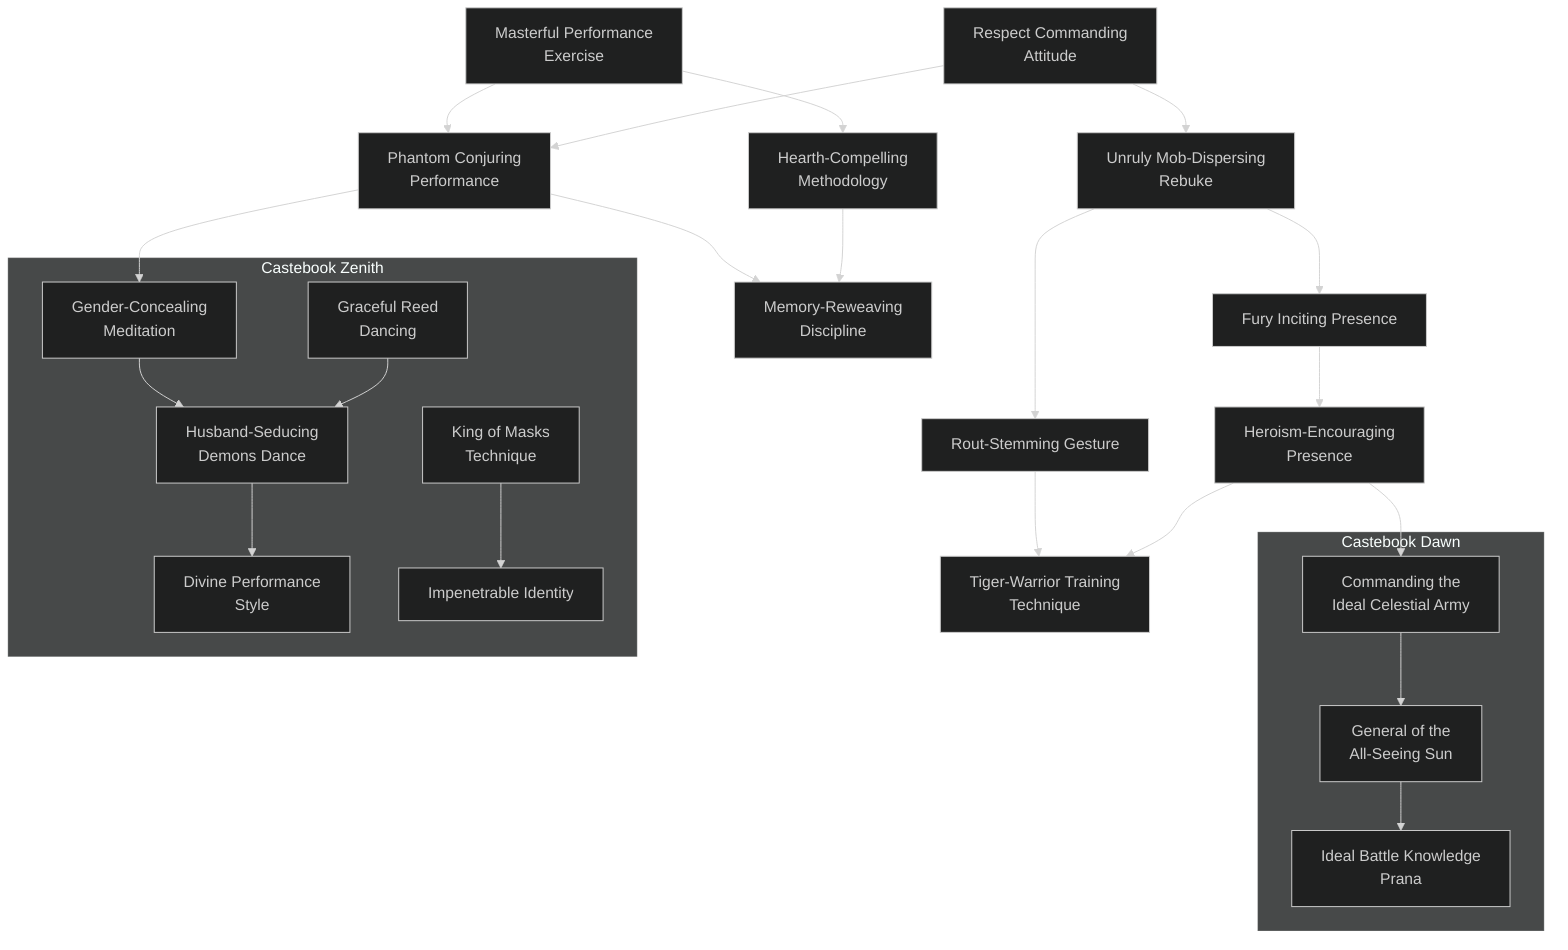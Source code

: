 ---
config:
  theme: dark
---

flowchart TD

    respect_commanding_attitude[Respect Commanding<br>Attitude]
    click respect_commanding_attitude callback "
        Respect Commanding Attitude<br>
        <br>
        Cost: 5 motes<br>
        Duration: One scene<br>
        Type: Simple<br>
        Minimum Performance: 2<br>
        Minimum Essence: 2<br>
        Prerequisite Charms: None<br>
        <br>
        This Charm allows a character to command the respect
        of an audience. While they may not be swayed by his
        arguments or impressed by his performance, they will pay him
        heed and refrain from heckling him or leaving the venue in
        significant numbers prior to the end of the performance.
        "

    unruly_mob_dispersing_rebuke[Unruly Mob-Dispersing<br>Rebuke]
    respect_commanding_attitude --> unruly_mob_dispersing_rebuke
    click unruly_mob_dispersing_rebuke callback "
        Unruly Mob-Dispersing Rebuke<br>
        <br>
        Cost: 8 motes, 1 Willpower<br>
        Duration: Instant<br>
        Type: Simple<br>
        Minimum Performance: 3<br>
        Minimum Essence: 3<br>
        Prerequisite Charms: Respect Commanding Attitude<br>
        <br>
        Violent mobs can endanger even the Exalted. Their numbers
        can drag down even the mightiest of the Chosen, but those who
        compose the mob are probably not normally so violent or dangerous.
        Chances are, the riot has begun over some legitimate grievance
        — laying about with lethal force is likely to cause serious repercussions.
        Through the use of this Charm, a character can deliver astern
        rebuke and shatter the inertia holding an angry mob together.
        Without significant further impetus, the crowd will disperse. This
        Charm does nothing to an organized or disciplined force.
        "

    rout_stemming_gesture[Rout-Stemming Gesture]
    unruly_mob_dispersing_rebuke --> rout_stemming_gesture
    click rout_stemming_gesture callback "
        Rout-Stemming Gesture<br>
        <br>
        Cost: 5 motes, 1 Willpower<br>
        Duration: 3 turns<br>
        Type: Simple<br>
        Minimum Performance: 4<br>
        Minimum Essence: 3<br>
        Prerequisite Charms: Unruly Mob Dispersing Rebuke<br>
        <br>
        If an angry mob is a danger to its victims, then a stampeding
        crowd or a routing unit is a danger to everyone in the
        vicinity. The crush of a panicked crowd will clog a door and
        leave no room for escape, where an orderly exit would have
        saved most or even all of the persons involved. A routing unit
        will shatter, leaving its members vulnerable to attacks that
        could never have been pressed home against the formation.<br>
        When using this Charm, the character burns with an
        incandescent blaze of Essence, radiating power and reassurance.
        All those within a radius of (10 x the Exalted's Essence
        rating) yards are immediately steadied. Those who have failed
        Valor checks can roll again, and characters who must make
        new Valor checks are assumed to succeed. Rout-Stemming
        Gesture can even overcome supernatural panic, such as that
        caused by the Terrifying Apparition of Glory Charm or by the
        anima power of a Dawn Caste Solar Exalted.
        "

    fury_inciting_presence[Fury Inciting Presence]
    unruly_mob_dispersing_rebuke --> fury_inciting_presence
    click fury_inciting_presence callback "
        Fury Inciting Presence<br>
        <br>
        Cost: 8 motes, 1 Willpower<br>
        Duration: One scene<br>
        Type: Simple<br>
        Minimum Performance: 3<br>
        Minimum Essence: 3<br>
        Prerequisite Charms: Unruly Mob Dispersing Rebuke<br>
        <br>
        The persuasive power of an Exalted channeling Essence
        into Social Charms can raise mobs as well as disperse them.
        With 10 to 20 minutes of haranguing a crowd on nearly any
        subject, an Exalted can whip the listeners into an angry mob.
        A mob raised in this fashion lasts a number of hours equal to
        the character's Essence rating but (like a natural mob) will
        disperse if subjected to organized opposition that cannot be
        immediately overwhelmed or if the mob is left idle without
        things to smash or burn for more than 10 or 20 minutes.
        "

    heroism_encouraging_presence[Heroism-Encouraging<br>Presence]
    fury_inciting_presence --> heroism_encouraging_presence
    click heroism_encouraging_presence callback "
        Heroism-Encouraging Presence<br>
        <br>
        Cost: 10 motes, 1 Willpower<br>
        Duration: One scene<br>
        Type: Simple<br>
        Minimum Performance: 4<br>
        Minimum Essence: 3<br>
        Prerequisite Charms: Fury Inciting Presence<br>
        <br>
        The Solar Exalted can inspire far more than simple
        mob violence. An Exalted in battle can radiate the
        confidence and the surety of the Unconquered Sun,
        lifting the souls of those around her and inspiring them
        to feats of great heroism. All friendly troops within a
        radius equal to the character's Essence x 100 yards are
        affected. While subject to this Charm, assume that
        individual soldiers all operate with a bonus die to all
        combat-related dice pools from improved morale and do
        not fail Valor rolls. The effect on the overall outcome of
        the battle is up to the Storyteller to decide, but it should
        have considerable influence.
        "

    tiger_warrior_training_technique[Tiger-Warrior Training<br>Technique]
    rout_stemming_gesture --> tiger_warrior_training_technique
    heroism_encouraging_presence --> tiger_warrior_training_technique
    click tiger_warrior_training_technique callback "
        Tiger-Warrior Training Technique<br>
        <br>
        Cost: 10 motes, 2 Willpower<br>
        Duration: One week<br>
        Type: Simple<br>
        Minimum Performance: 5<br>
        Minimum Essence: 3<br>
        <br>
        Prerequisite Charms: Heroism-Encouraging Presence, Rout-Stemming Gesture
        Actual combat is only the end of a long process that
        begins with the recruitment and training of the soldiers.
        Exalted who know the Tiger- Warrior Training Technique
        Charm can take even the worst gutter-sweepings or bandits
        and train them into a deadly, disciplined fighting
        force. Characters may supervise the training of up to (their
        Essence rating x 100) soldiers in a given week. Soldiers
        trained for one or more months by Exalted using this
        Charm should be treated as elite troops — they are well-disciplined,
        have ratings of at least 3 in the relevant
        combat Abilities, at least one specialty, Valor ratings of at
        least 3 and at least one Physical Attribute at 3. Already-trained
        troops or troops trained for more than one month
        can excel even these ratings.
        "

    masterful_performance_exercise[Masterful Performance<br>Exercise]
    click masterful_performance_exercise callback "
        Masterful Performance Exercise<br>
        <br>
        Cost: 2 motes per success<br>
        Duration: Instant<br>
        Type: Supplemental<br>
        Minimum Performance: 1<br>
        Minimum Essence: 1<br>
        Prerequisite Charms: None<br>
        <br>
        The character channels Essence through his voice or
        his instrument, enhancing his delivery and making the
        final result flow far more effectively than it would natu-
        rally. To use this Charm, the player first makes a regular
        Charisma + Performance roll for the character. Then, the
        player may &quot;buy&quot; additional successes, up to (the character's
        permanent Essence rating + the number of successes rolled
        on the Charisma + Performance roll). Each success bought
        in this fashion costs 2 motes of Essence.
        "

    phantom_conjuring_performance[Phantom Conjuring<br>Performance]
    masterful_performance_exercise --> phantom_conjuring_performance
    respect_commanding_attitude --> phantom_conjuring_performance
    click phantom_conjuring_performance callback "
        Phantom Conjuring Performance<br>
        <br>
        Cost: 5 motes<br>
        Duration: One scene<br>
        Type: Supplemental<br>
        Minimum Performance: 3<br>
        Minimum Essence: 2<br>
        Prerequisite Charms: Masterful Performance Exercise, Respect-Commanding Attitude<br>
        <br>
        A character who possesses this Charm can give a
        performance so compelling that it plays out in the form
        of phantom images that swirl through the air around
        her. If it is a narrative performance, then the images
        illustrate the narrative, while if it is an abstract performance,
        then the images simply underscore and highlight
        the performance. Typically, this adds a number of dice
        equal to the character's Essence rating to the player's
        next Charisma + Performance roll. Note that the images
        actually appear, fading in and out of existence
        around the character. This Charm is compatible with
        Masterful Performance Exercise.
        "

    heart_compelling_methodology[Hearth-Compelling<br>Methodology]
    masterful_performance_exercise --> heart_compelling_methodology
    click heart_compelling_methodology callback "
        Hearth-Compelling Methodology<br>
        <br>
        Cost: 6 motes, 1 Willpower<br>
        Duration: One scene<br>
        Type: Supplemental<br>
        Minimum Performance: 4<br>
        Minimum Essence: 2<br>
        Prerequisite Charms: Masterful Performance Exercise<br>
        <br>
        The character can channel Essence through her performance
        to evoke a certain emotion in those who witness it.
        The player chooses the emotion to be evoked, which may be
        anger, fear, pride, happiness, jealousy or whatever else the
        player wishes. He then makes a Manipulation + Performance
        roll for the character. Targets with a Willpower
        lower than the number of successes the player achieves on
        this roll are overcome with the emotion in question and act
        accordingly. Those with Willpower below twice the number
        of successes rolled may make a Willpower roll to resist
        the emotion. Those whose Willpower is greater than twice
        the number of successes are unaffected.
        "

    memory_reweaving_discipline[Memory-Reweaving<br>Discipline]
    phantom_conjuring_performance --> memory_reweaving_discipline
    heart_compelling_methodology --> memory_reweaving_discipline
    click memory_reweaving_discipline callback "
        Memory-Reweaving Discipline<br>
        <br>
        Cost: 10 motes, 1 Willpower<br>
        Duration: One scene<br>
        Type: Simple<br>
        Minimum Performance: 5<br>
        Minimum Essence: 3<br>
        Prerequisite Charms: Heart-Compelling Method, Phantom-Conjuring Performance<br>
        <br>
        This Charm allows a character to weave a narrative
        so plausible and so compelling that those who hear it
        forget the truth of a matter and come to believe the
        narrative. The player makes a Manipulation + Performance
        roll. The number of successes determines how
        much evidence to the contrary the target must be con-
        fronted with before he is able to shake off the lingering
        effects of the Charm. For each success, the target must be
        presented with one piece of evidence that contradicts the
        narrative. A Solar Exalted in a situation where there is
        very little clear evidence can effectively rewrite history
        with a little careful planning.<br>
        Note that this Charm need not be used as part of a
        performance, per se. Characters who know it can use also
        it during conversation, making them quite dangerous in
        the world of courtly intrigue.
        "

    subgraph Castebook Dawn
        commanding_the_ideal_celestial_army[Commanding the<br>Ideal Celestial Army]
        click commanding_the_ideal_celestial_army callback "
            Commanding the Ideal Celestial Army<br>
            <br>
            Cost: 3 motes<br>
            Duration: Instant<br>
            Type: Simple<br>
            Minimum Performance: 4<br>
            Minimum Essence: 3<br>
            Prerequisite Charms: Heroism-Encouraging Presence<br>
            <br>
            One of the greatest dangers of warfare is troops being out
            of touch with their commander. This Charm allows the caster
            to shout a short message to every soldier under her command.
            All friendly troops within a radius equal to the caster's Essence
            x 100 yards will hear the message. The message must be
            possible to call out during a single turn of combat and cannot
            contain more than a dozen words. In general, only its intended
            targets can hear it; opponents will not hear the message unless
            they are within earshot of the character using this Charm.
            "

        general_of_the_all_seeing_sun[General of the<br>All-Seeing Sun]
        click general_of_the_all_seeing_sun callback "
            General of the All-Seeing Sun<br>
            <br>
            Cost: 4 motes<br>
            Duration: Instant<br>
            Type: Simple<br>
            Minimum Performance: 5<br>
            Minimum Essence: 4<br>
            Prerequisite Charms: Commanding the Ideal Celestial Army<br>
            <br>
            As with Commanding the Ideal Celestial Army, a
            character using this Charm can give an order audible to all
            troops under her command. In addition, the instant before
            she gives the order, she receives impressions of how the battle
            is going on every front. The character is aware of any
            weakness in her lines and of which troops (if any) can safely
            be moved elsewhere. This knowledge combined with the
            ability to give a short command (two dozen words or less) to
            either the entire army or to any section of it — for example,
            &quot;the cavalry&quot; or &quot;the troops on the left flank&quot; — enables the
            character to exercise amazing control over her soldiers.
            "

        ideal_battle_knowledge_prana[Ideal Battle Knowledge<br>Prana]
        click ideal_battle_knowledge_prana callback "
            Ideal Battle Knowledge Prana<br>
            <br>
            Cost: 10 motes, 1 Willpower<br>
            Duration: One scene<br>
            Type: Simple<br>
            Minimum Performance: 5<br>
            Minimum Essence: 6<br>
            Prerequisite Charms: General of the All-Seeing Sun<br>
            <br>
            The fog of war is banished for those who are truly blessed
            by the Unconquered Sun. For the rest of the scene, a
            character using this Charm knows how all areas of the battle
            are going and is instantly aware of any weakness in his lines
            or of any troops who have crushed their opponents. The
            character can, at will, speak messages that will be heard by his
            entire army, or by any specific portion of it to which he wishes
            to give orders. This ability to continuously direct the battle
            gives all soldiers under the character's command one additional
            die for all combat-related rolls and reduces by 1 the
            difficulty of all Valor rolls made by those same troops.
            "
    end
    heroism_encouraging_presence --> commanding_the_ideal_celestial_army
    commanding_the_ideal_celestial_army --> general_of_the_all_seeing_sun
    general_of_the_all_seeing_sun --> ideal_battle_knowledge_prana

    subgraph Castebook Zenith
        gender_concealing_meditation[Gender-Concealing<br>Meditation]
        click gender_concealing_meditation callback "
            Gender-Concealing Meditation<br>
            <br>
            Cost: 5 motes<br>
            Duration: One day<br>
            Type: Simple<br>
            Minimum Performance: 3<br>
            Minimum Essence: 1<br>
            Prerequisite Charms: Phantom-Conjuring Performance<br>
            <br>
            Sometimes, there are places that a woman can go
            that a man cannot, and vice-versa, This Charm helps
            an Exalted overcome such problems through disguise.
            By applying Essence to the task, the Chosen can
            enhance his illusion of femininity (or her illusion of
            masculinity). The application of Essence reshapes the
            Exalt's body into the proper curves and leaves those
            who might see his or her sex organs with the impres-
            sion that they were those of the opposite gender. The
            Charm will not fool close physical examination and
            does not allow intercourse, but anyone doing a less
            thorough inspection will be deceived.
            "

        graceful_reed_dancing[Graceful Reed<br>Dancing]
        click graceful_reed_dancing callback "
            Graceful Reed Dancing<br>
            <br>
            Cost: 2 motes per success
            Duration: Instant
            Type: Supplemental
            Minimum Performance: 2
            Minimum Essence: 1
            Prerequisite Charms: None
            The character channels Essence through his body,
            enhancing his sense of rhythm and making his dance a
            riveting display. To use this Charm, the character must
            be performing a dance. The player first makes a regular
            Charisma + Performance roll for the character. Then,
            the player may &quot;buy&quot; additional successes, up to (the
            character's permanent Essence rating + the number of
            successes rolled on his Charisma + Performance roll).
            Each success bought in this fashion costs 2 motes of
            Essence. Graceful Reed Dancing is not compatible with
            Masterful Performance Exercise, as it is basically the
            same Charm for a different mode of Performance.
            "

        husband_seducing_demons_dance[Husband-Seducing<br>Demons Dance]
        gender_concealing_meditation --> husband_seducing_demons_dance
        graceful_reed_dancing --> husband_seducing_demons_dance
        click husband_seducing_demons_dance callback "
            Husband-Seducing Demons Dance<br>
            <br>
            Cost: 5 motes<br>
            Duration: One scene<br>
            Type: Simple<br>
            Minimum Performance: 4<br>
            Minimum Essence: 2<br>
            Prerequisite Charms: Gender-Concealing Meditation, Graceful Reed Dancing<br>
            <br>
            This Charm raises the art of seduction through
            dance to a supernatural level. So long as an Exalt using
            this Charm continues to dance, all who watch the
            performance see him or her as the most desirable being
            possible, regardless of their sexual preference. They are
            unwilling to harm the Chosen and are likely to behave
            irrationally in an attempt to impress the Solar. This
            Charm is ineffective on beings with an Essence higher
            than the Exalted invoking the power. The Charm does
            not work on characters who are in combat or who
            otherwise have reason to believe the Exalt means them
            harm. Overtly hostile acts on the part of the dancing
            character dispel the Charm's effect.
            "

        divine_performance_style[Divine Performance<br>Style]
        husband_seducing_demons_dance --> divine_performance_style
        click divine_performance_style callback "
            Divine Performance Style<br>
            <br>
            Cost: 10 motes<br>
            Duration: Special<br>
            Type: Simple<br>
            Minimum Performance: 5<br>
            Minimum Essence: 3<br>
            Prerequisite Charms: Husband-Seducing Demon's Dance<br>
            <br>
            By combining song and dance with the art of seduction,
            the Exalted invoking this Charm weaves a spell of
            influence over a chosen target. Like Husband-Seducing
            Demon's Dance, this Charm starts with a masterful
            performance by the Exalted. This performance includes
            both song and dance and is directed at a specific individual.
            Regardless of the specific genders of the Exalted
            and the target, the target will be entranced by the
            extreme desirability of the performer.<br>
            Other observers of the Divine Performance will be
            affected much as if observing the Husband-Seducing
            Demon's Dance, but the Charm will have no overt effect
            on them. Against the chosen target, however, there is an
            extended effect. The Exalt's player rolls Charisma +
            Performance and compares the resulting number of successes
            against the target's permanent Willpower. Other
            Charms may be used to enhance this Performance roll,
            including the Masterful Performance Exercise.<br>
            If the Chosen achieves more successes than the
            target's permanent Willpower, the target will be particularly
            vulnerable to the influence of the performer for a
            number of days. The duration of this influence is equal to
            the difference between the Exalt's permanent Essence
            and the target's. While under the influence of the Divine
            Performance, a victim is at a -1 Essence with regard to the
            use of mind-controlling or affecting Charms by the
            Exalt. For example, if the Exalted achieves 10 successes
            against a target with a Willpower of 7, the target will be
            at a -1 Essence penalty for 3 days.<br>
            Beings with Essence 1 who have their Essence reduced
            become the infatuated thralls of the Exalt for the
            duration of the effect. They will not kill themselves
            (though they may easily be manipulated into doing so),
            but they will perform almost any other act, even the most
            foolish or foolhardy.<br>
            The Essence penalty does not stack with other uses
            of Divine Performance Style, but the Exalt can use
            Divine Performance again before a previous application
            has expired to extend its duration. In this case, the new
            result replaces the older one, even if it is lower. With
            proper planning, an Exalted performer can keep one or
            more targets entranced indefinitely.
            "

        king_of_masks_technique[King of Masks<br>Technique]
        click king_of_masks_technique callback "
            King of Masks Technique<br>
            <br>
            Cost: Special<br>
            Duration: Special<br>
            Type: Simple<br>
            Minimum Performance: 3<br>
            Minimum Essence: 1<br>
            Prerequisite Charms: None<br>
            <br>
            Through the use of this Charm, the Exalted weaves
            a complicated false identity around herself. The identity
            is complete with a detailed history and natural personal-
            ity traits. Mere conversation cannot detect any flaws in
            the identity. In fact, the infallibility of the identity is
            perfect until the Exalted chooses to drop the façade or she
            is faced with an investigative intellect that is likewise
            Charm-enhanced. King of Masks Technique provides no
            resistance to interrogation techniques.<br>
            When invoking the Charm, the Exalted crafts a
            back-story for herself and her player makes a Intelligence
            + Performance roll, adding one automatic success for
            each mote of Essence she chooses to invest. The total
            number of successes is the number of successes an investigator
            must achieve to see through the false identity, but
            this can never exceed twice the character's Intelligence
            + Performance pool. Only Charm-enhanced Investigation
            rolls will reduce this pool of successes, but all such
            investigations are cumulative. The Fair Folk and beings
            with Essence higher than the character are immune to
            the effects of this Charm.<br>
            At the time of an identity's creation, the Exalted
            may spend one experience point to make the identity
            permanent. The character may resume a permanent
            identity at any time by spending half as many motes of
            Essence as she originally spent creating the identity.
            Persistent investigators can wear away at and eventually
            destroy permanent identities. If an identity is pierced,
            then the experience point is lost. Permanent identities
            can be investigated even when the character is not
            using them. Motes of Essence spent creating a permanent
            identity are not committed after the identity is
            first &quot;put aside,&quot; but whenever the character resumes
            the identity, the Essence she pays to resume it is committed
            while she uses the identity.<br>
            This Charm cannot be used to mimic specific individuals.
            It can only create fictional identities. An Exalted
            may have as many permanent identities as she has points
            of permanent Essence.<br>
            "

        impenetrable_identity[Impenetrable Identity]
        king_of_masks_technique --> impenetrable_identity
        click impenetrable_identity callback "
            Impenetrable Identity<br>
            <br>
            Cost: 10+ motes, 1 experience point<br>
            Duration: Special<br>
            Type: Simple<br>
            Minimum Performance: 5<br>
            Minimum Presence: 3<br>
            Minimum Essence: 2<br>
            Prerequisite Charms: King of Masks Technique<br>
            <br>
            Impenetrable Identity is initially identical to King
            of Masks Technique, but with some significant enhancements.
            First of all, while using Impenetrable
            Identity, the Exalted becomes the role he has chosen.
            While the Charm is in effect, he consciously and even
            subconsciously believes he is the role he has adopted.
            Interrogation techniques that do not have a magical
            basis are useless for discovering the Chosen's true
            identity because the character has no idea that he is
            not his cover identity.<br>
            When invoking the Charm, the Exalted crafts a
            back-story for himself and makes a Intelligence + Performance
            roll, adding two automatic successes for each mote
            of Essence, beyond the base cost of 10, she chooses to
            invest. As with King of Masks Technique, the number of
            successes can never exceed twice the character's Intelligence
            + Performance pool. Normal investigation and
            interrogation is useless against Impenetrable Identity,
            and when Charm-enhanced interrogation or investigation
            is used to attack an Impenetrable Identity, only half
            the investigator's successes, rounded down, count for
            reducing the success pool.<br>
            At the time the Charm is invoked, the Chosen may
            set any number of conditions that will automatically
            restore her original identity. This can include a time
            period, arrival at a specific location, spoken key words or
            any other triggering event that the character chooses to
            specify prior to assuming the Impenetrable Identity.
            There can be as many triggering conditions as the character
            wishes, and if they are at all complex, they should
            be written down to prevent disputes. The identity also
            ends automatically if anyone can pierce it and prove it to
            be false. When the identity ends, it is gone forever, and
            the experience point is lost.
            "
    end

    phantom_conjuring_performance --> gender_concealing_meditation